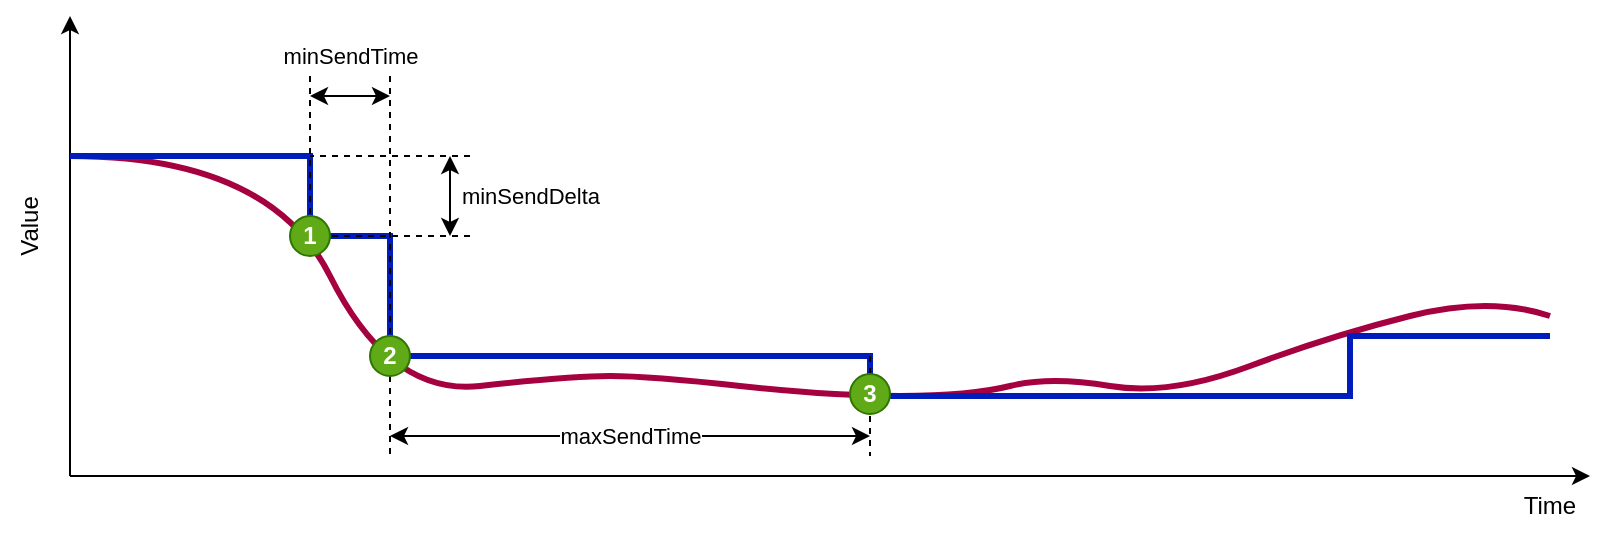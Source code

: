<mxfile version="20.3.0" type="device"><diagram id="taUXzTK8l5io0oSzDt20" name="Page-1"><mxGraphModel dx="1075" dy="721" grid="1" gridSize="10" guides="1" tooltips="1" connect="1" arrows="1" fold="1" page="1" pageScale="1" pageWidth="1169" pageHeight="827" math="0" shadow="0"><root><mxCell id="0"/><mxCell id="1" parent="0"/><mxCell id="UrnAd4FN6jhG2-PPzDAr-1" value="" style="endArrow=classic;html=1;rounded=0;" edge="1" parent="1"><mxGeometry width="50" height="50" relative="1" as="geometry"><mxPoint x="120" y="280" as="sourcePoint"/><mxPoint x="120" y="50" as="targetPoint"/></mxGeometry></mxCell><mxCell id="UrnAd4FN6jhG2-PPzDAr-2" value="" style="endArrow=classic;html=1;rounded=0;" edge="1" parent="1"><mxGeometry width="50" height="50" relative="1" as="geometry"><mxPoint x="120" y="280" as="sourcePoint"/><mxPoint x="880" y="280" as="targetPoint"/></mxGeometry></mxCell><mxCell id="UrnAd4FN6jhG2-PPzDAr-3" value="Value" style="text;html=1;strokeColor=none;fillColor=none;align=center;verticalAlign=middle;whiteSpace=wrap;rounded=0;rotation=-90;" vertex="1" parent="1"><mxGeometry x="70" y="140" width="60" height="30" as="geometry"/></mxCell><mxCell id="UrnAd4FN6jhG2-PPzDAr-4" value="Time" style="text;html=1;strokeColor=none;fillColor=none;align=center;verticalAlign=middle;whiteSpace=wrap;rounded=0;rotation=0;" vertex="1" parent="1"><mxGeometry x="830" y="280" width="60" height="30" as="geometry"/></mxCell><mxCell id="UrnAd4FN6jhG2-PPzDAr-6" value="" style="curved=1;endArrow=none;html=1;rounded=0;endFill=0;fillColor=#d80073;strokeColor=#A50040;strokeWidth=3;" edge="1" parent="1"><mxGeometry width="50" height="50" relative="1" as="geometry"><mxPoint x="120" y="120" as="sourcePoint"/><mxPoint x="860" y="200" as="targetPoint"/><Array as="points"><mxPoint x="220" y="120"/><mxPoint x="280" y="240"/><mxPoint x="370" y="230"/><mxPoint x="410" y="230"/><mxPoint x="500" y="240"/><mxPoint x="570" y="240"/><mxPoint x="610" y="230"/><mxPoint x="670" y="240"/><mxPoint x="750" y="210"/><mxPoint x="830" y="190"/></Array></mxGeometry></mxCell><mxCell id="UrnAd4FN6jhG2-PPzDAr-7" value="" style="endArrow=none;html=1;rounded=0;strokeWidth=3;fillColor=#0050ef;strokeColor=#001DBC;" edge="1" parent="1"><mxGeometry width="50" height="50" relative="1" as="geometry"><mxPoint x="120" y="120" as="sourcePoint"/><mxPoint x="860" y="210" as="targetPoint"/><Array as="points"><mxPoint x="240" y="120"/><mxPoint x="240" y="160"/><mxPoint x="280" y="160"/><mxPoint x="280" y="220"/><mxPoint x="520" y="220"/><mxPoint x="520" y="240"/><mxPoint x="760" y="240"/><mxPoint x="760" y="210"/></Array></mxGeometry></mxCell><mxCell id="UrnAd4FN6jhG2-PPzDAr-10" value="" style="endArrow=none;dashed=1;html=1;strokeWidth=1;rounded=0;" edge="1" parent="1"><mxGeometry width="50" height="50" relative="1" as="geometry"><mxPoint x="240" y="80" as="sourcePoint"/><mxPoint x="240" y="160" as="targetPoint"/></mxGeometry></mxCell><mxCell id="UrnAd4FN6jhG2-PPzDAr-11" value="" style="endArrow=none;dashed=1;html=1;strokeWidth=1;rounded=0;startArrow=none;" edge="1" parent="1" source="UrnAd4FN6jhG2-PPzDAr-20"><mxGeometry width="50" height="50" relative="1" as="geometry"><mxPoint x="280" y="80" as="sourcePoint"/><mxPoint x="280" y="270" as="targetPoint"/></mxGeometry></mxCell><mxCell id="UrnAd4FN6jhG2-PPzDAr-12" value="" style="endArrow=none;dashed=1;html=1;strokeWidth=1;rounded=0;" edge="1" parent="1"><mxGeometry width="50" height="50" relative="1" as="geometry"><mxPoint x="320" y="120" as="sourcePoint"/><mxPoint x="240" y="120" as="targetPoint"/></mxGeometry></mxCell><mxCell id="UrnAd4FN6jhG2-PPzDAr-13" value="" style="endArrow=none;dashed=1;html=1;strokeWidth=1;rounded=0;" edge="1" parent="1"><mxGeometry width="50" height="50" relative="1" as="geometry"><mxPoint x="320" y="160" as="sourcePoint"/><mxPoint x="240" y="160" as="targetPoint"/></mxGeometry></mxCell><mxCell id="UrnAd4FN6jhG2-PPzDAr-14" value="" style="endArrow=none;dashed=1;html=1;strokeWidth=1;rounded=0;" edge="1" parent="1"><mxGeometry width="50" height="50" relative="1" as="geometry"><mxPoint x="520" y="220" as="sourcePoint"/><mxPoint x="520" y="270" as="targetPoint"/></mxGeometry></mxCell><mxCell id="UrnAd4FN6jhG2-PPzDAr-15" value="minSendTime" style="endArrow=classic;startArrow=classic;html=1;rounded=0;" edge="1" parent="1"><mxGeometry y="20" width="50" height="50" relative="1" as="geometry"><mxPoint x="240" y="90" as="sourcePoint"/><mxPoint x="280" y="90" as="targetPoint"/><mxPoint as="offset"/></mxGeometry></mxCell><mxCell id="UrnAd4FN6jhG2-PPzDAr-16" value="maxSendTime" style="endArrow=classic;startArrow=classic;html=1;rounded=0;" edge="1" parent="1"><mxGeometry width="50" height="50" relative="1" as="geometry"><mxPoint x="280" y="260" as="sourcePoint"/><mxPoint x="520" y="260" as="targetPoint"/></mxGeometry></mxCell><mxCell id="UrnAd4FN6jhG2-PPzDAr-17" value="minSendDelta" style="endArrow=classic;startArrow=classic;html=1;rounded=0;" edge="1" parent="1"><mxGeometry y="-40" width="50" height="50" relative="1" as="geometry"><mxPoint x="310" y="160" as="sourcePoint"/><mxPoint x="310" y="120" as="targetPoint"/><mxPoint as="offset"/></mxGeometry></mxCell><mxCell id="UrnAd4FN6jhG2-PPzDAr-19" value="1" style="ellipse;whiteSpace=wrap;html=1;fillColor=#60a917;strokeColor=#2D7600;fontColor=#ffffff;fontStyle=1" vertex="1" parent="1"><mxGeometry x="230" y="150" width="20" height="20" as="geometry"/></mxCell><mxCell id="UrnAd4FN6jhG2-PPzDAr-20" value="2" style="ellipse;whiteSpace=wrap;html=1;fillColor=#60a917;strokeColor=#2D7600;fontColor=#ffffff;fontStyle=1" vertex="1" parent="1"><mxGeometry x="270" y="210" width="20" height="20" as="geometry"/></mxCell><mxCell id="UrnAd4FN6jhG2-PPzDAr-21" value="" style="endArrow=none;dashed=1;html=1;strokeWidth=1;rounded=0;" edge="1" parent="1" target="UrnAd4FN6jhG2-PPzDAr-20"><mxGeometry width="50" height="50" relative="1" as="geometry"><mxPoint x="280" y="80" as="sourcePoint"/><mxPoint x="280" y="270" as="targetPoint"/></mxGeometry></mxCell><mxCell id="UrnAd4FN6jhG2-PPzDAr-22" value="3" style="ellipse;whiteSpace=wrap;html=1;fillColor=#60a917;strokeColor=#2D7600;fontColor=#ffffff;fontStyle=1" vertex="1" parent="1"><mxGeometry x="510" y="229" width="20" height="20" as="geometry"/></mxCell></root></mxGraphModel></diagram></mxfile>